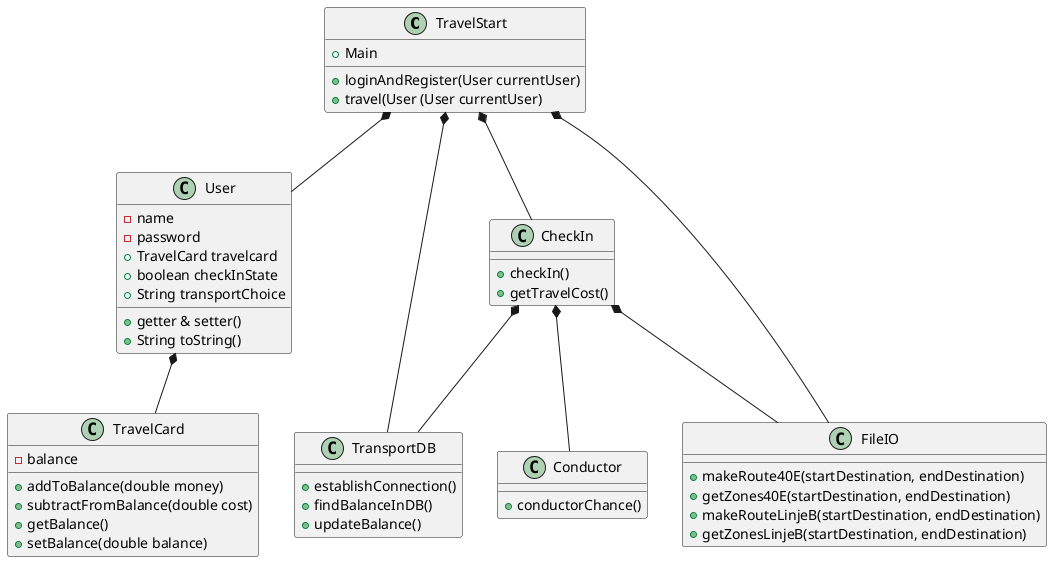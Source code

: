 @startuml
class TravelStart
class User
class TravelCard
class Conductor
class CheckIn
class TransportDB

TravelStart *--TransportDB
CheckIn *--TransportDB

TravelStart *-- User
User *-- TravelCard

CheckIn *--Conductor

CheckIn *--FileIO
TravelStart*--CheckIn
TravelStart *--FileIO

TransportDB : +establishConnection()
TransportDB : +findBalanceInDB()
TransportDB : +updateBalance()

TravelStart : +Main
TravelStart : +loginAndRegister(User currentUser)
TravelStart : +travel(User (User currentUser)

CheckIn : +checkIn()
CheckIn : +getTravelCost()

 User : -name
 User : -password
 User : +TravelCard travelcard
 User : +boolean checkInState
 User : +String transportChoice
 User : +getter & setter()
 User : +String toString()

TravelCard : -balance
TravelCard : +addToBalance(double money)
TravelCard : +subtractFromBalance(double cost)
TravelCard : +getBalance()
TravelCard : +setBalance(double balance)

Conductor : +conductorChance()

FileIO : +makeRoute40E(startDestination, endDestination)
FileIO : +getZones40E(startDestination, endDestination)
FileIO : +makeRouteLinjeB(startDestination, endDestination)
FileIO : +getZonesLinjeB(startDestination, endDestination)

@enduml